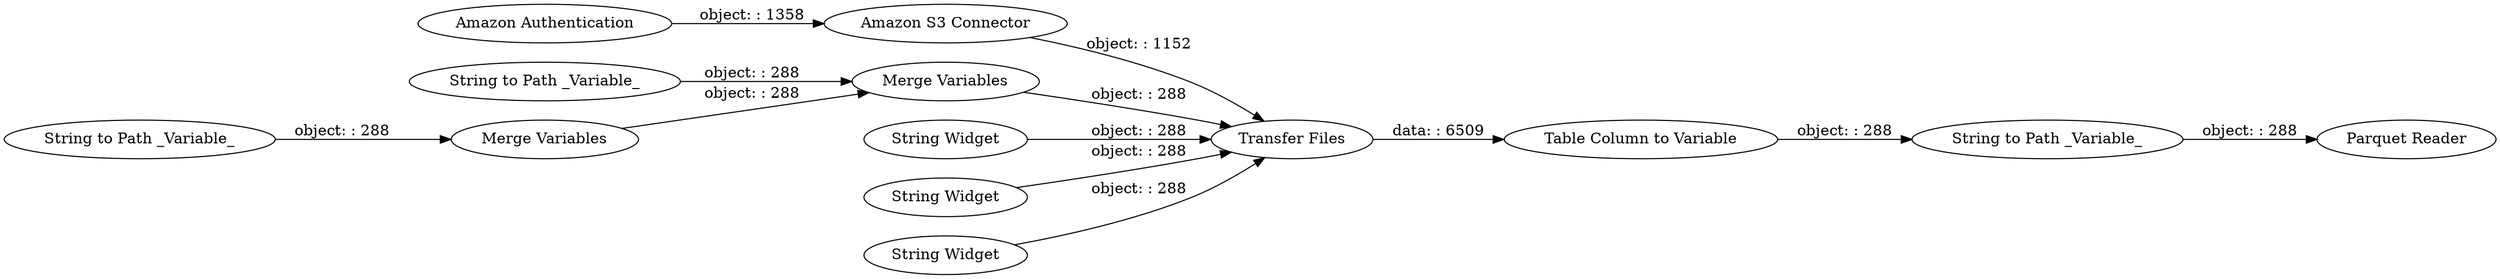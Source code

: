 digraph {
	"-8347553658978265609_138" [label="String to Path _Variable_"]
	"-5176576013978038713_134" [label="Parquet Reader"]
	"-8347553658978265609_139" [label="Merge Variables"]
	"-8671336454752115714_1" [label="Amazon S3 Connector"]
	"-8347553658978265609_137" [label="String to Path _Variable_"]
	"-8347553658978265609_48" [label="Merge Variables"]
	"-8347553658978265609_142" [label="Transfer Files"]
	"-8347553658978265609_141" [label="String to Path _Variable_"]
	"-8347553658978265609_140" [label="Table Column to Variable"]
	"-5176576013978038713_50" [label="String Widget"]
	"-5176576013978038713_55" [label="String Widget"]
	"-8671336454752115714_2" [label="Amazon Authentication"]
	"-5176576013978038713_136" [label="String Widget"]
	"-8347553658978265609_137" -> "-8347553658978265609_48" [label="object: : 288"]
	"-8671336454752115714_2" -> "-8671336454752115714_1" [label="object: : 1358"]
	"-8347553658978265609_139" -> "-8347553658978265609_142" [label="object: : 288"]
	"-8347553658978265609_48" -> "-8347553658978265609_139" [label="object: : 288"]
	"-8347553658978265609_140" -> "-8347553658978265609_141" [label="object: : 288"]
	"-8347553658978265609_138" -> "-8347553658978265609_139" [label="object: : 288"]
	"-8347553658978265609_142" -> "-8347553658978265609_140" [label="data: : 6509"]
	"-8671336454752115714_1" -> "-8347553658978265609_142" [label="object: : 1152"]
	"-5176576013978038713_136" -> "-8347553658978265609_142" [label="object: : 288"]
	"-5176576013978038713_55" -> "-8347553658978265609_142" [label="object: : 288"]
	"-8347553658978265609_141" -> "-5176576013978038713_134" [label="object: : 288"]
	"-5176576013978038713_50" -> "-8347553658978265609_142" [label="object: : 288"]
	rankdir=LR
}
